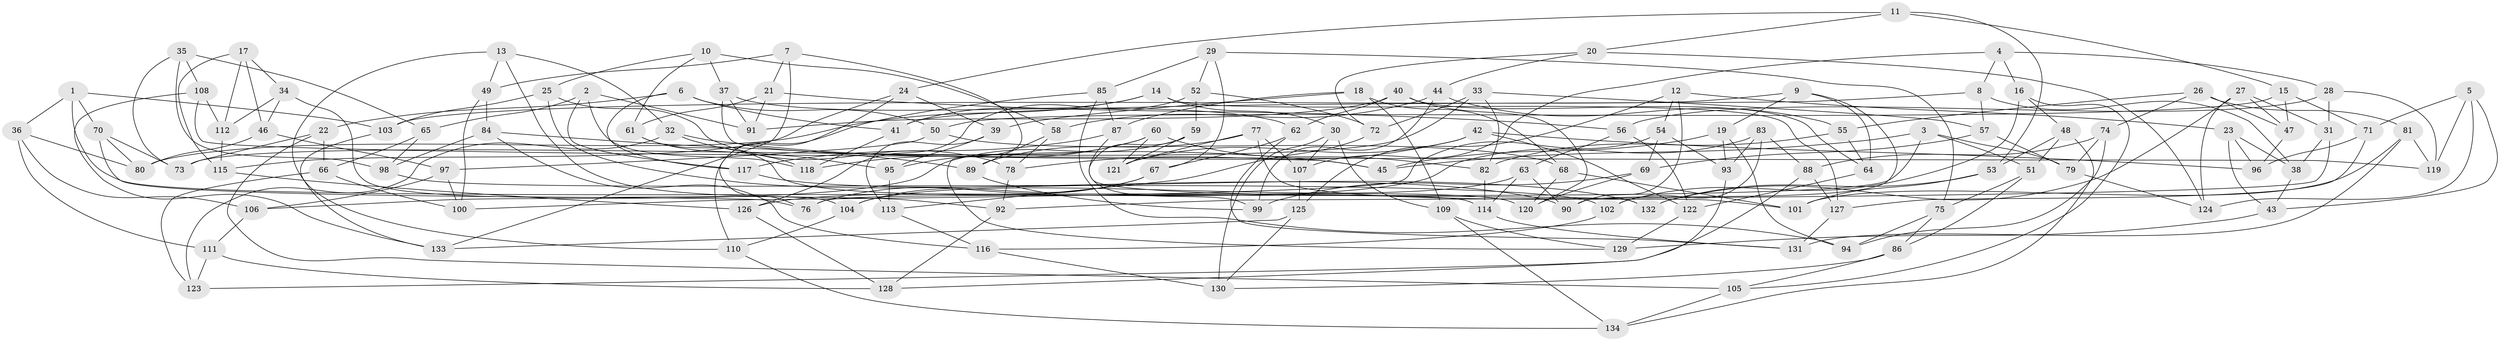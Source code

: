 // Generated by graph-tools (version 1.1) at 2025/03/03/09/25 03:03:10]
// undirected, 134 vertices, 268 edges
graph export_dot {
graph [start="1"]
  node [color=gray90,style=filled];
  1;
  2;
  3;
  4;
  5;
  6;
  7;
  8;
  9;
  10;
  11;
  12;
  13;
  14;
  15;
  16;
  17;
  18;
  19;
  20;
  21;
  22;
  23;
  24;
  25;
  26;
  27;
  28;
  29;
  30;
  31;
  32;
  33;
  34;
  35;
  36;
  37;
  38;
  39;
  40;
  41;
  42;
  43;
  44;
  45;
  46;
  47;
  48;
  49;
  50;
  51;
  52;
  53;
  54;
  55;
  56;
  57;
  58;
  59;
  60;
  61;
  62;
  63;
  64;
  65;
  66;
  67;
  68;
  69;
  70;
  71;
  72;
  73;
  74;
  75;
  76;
  77;
  78;
  79;
  80;
  81;
  82;
  83;
  84;
  85;
  86;
  87;
  88;
  89;
  90;
  91;
  92;
  93;
  94;
  95;
  96;
  97;
  98;
  99;
  100;
  101;
  102;
  103;
  104;
  105;
  106;
  107;
  108;
  109;
  110;
  111;
  112;
  113;
  114;
  115;
  116;
  117;
  118;
  119;
  120;
  121;
  122;
  123;
  124;
  125;
  126;
  127;
  128;
  129;
  130;
  131;
  132;
  133;
  134;
  1 -- 70;
  1 -- 36;
  1 -- 103;
  1 -- 114;
  2 -- 117;
  2 -- 91;
  2 -- 118;
  2 -- 65;
  3 -- 76;
  3 -- 79;
  3 -- 51;
  3 -- 45;
  4 -- 8;
  4 -- 16;
  4 -- 107;
  4 -- 28;
  5 -- 119;
  5 -- 43;
  5 -- 71;
  5 -- 124;
  6 -- 41;
  6 -- 50;
  6 -- 22;
  6 -- 117;
  7 -- 21;
  7 -- 49;
  7 -- 133;
  7 -- 129;
  8 -- 41;
  8 -- 38;
  8 -- 57;
  9 -- 19;
  9 -- 103;
  9 -- 90;
  9 -- 64;
  10 -- 37;
  10 -- 58;
  10 -- 25;
  10 -- 61;
  11 -- 53;
  11 -- 15;
  11 -- 24;
  11 -- 20;
  12 -- 54;
  12 -- 90;
  12 -- 125;
  12 -- 23;
  13 -- 92;
  13 -- 32;
  13 -- 110;
  13 -- 49;
  14 -- 127;
  14 -- 41;
  14 -- 80;
  14 -- 30;
  15 -- 47;
  15 -- 71;
  15 -- 50;
  16 -- 48;
  16 -- 105;
  16 -- 102;
  17 -- 34;
  17 -- 112;
  17 -- 115;
  17 -- 46;
  18 -- 109;
  18 -- 68;
  18 -- 39;
  18 -- 87;
  19 -- 94;
  19 -- 45;
  19 -- 93;
  20 -- 72;
  20 -- 44;
  20 -- 124;
  21 -- 91;
  21 -- 56;
  21 -- 61;
  22 -- 66;
  22 -- 73;
  22 -- 105;
  23 -- 96;
  23 -- 43;
  23 -- 38;
  24 -- 39;
  24 -- 115;
  24 -- 76;
  25 -- 103;
  25 -- 90;
  25 -- 78;
  26 -- 74;
  26 -- 81;
  26 -- 55;
  26 -- 47;
  27 -- 132;
  27 -- 47;
  27 -- 124;
  27 -- 31;
  28 -- 56;
  28 -- 119;
  28 -- 31;
  29 -- 75;
  29 -- 67;
  29 -- 85;
  29 -- 52;
  30 -- 109;
  30 -- 130;
  30 -- 107;
  31 -- 92;
  31 -- 38;
  32 -- 45;
  32 -- 95;
  32 -- 123;
  33 -- 72;
  33 -- 73;
  33 -- 82;
  33 -- 57;
  34 -- 46;
  34 -- 112;
  34 -- 104;
  35 -- 98;
  35 -- 65;
  35 -- 108;
  35 -- 73;
  36 -- 111;
  36 -- 106;
  36 -- 80;
  37 -- 62;
  37 -- 91;
  37 -- 45;
  38 -- 43;
  39 -- 113;
  39 -- 95;
  40 -- 62;
  40 -- 64;
  40 -- 91;
  40 -- 120;
  41 -- 118;
  42 -- 121;
  42 -- 96;
  42 -- 122;
  42 -- 78;
  43 -- 129;
  44 -- 55;
  44 -- 99;
  44 -- 58;
  46 -- 97;
  46 -- 80;
  47 -- 96;
  48 -- 53;
  48 -- 134;
  48 -- 51;
  49 -- 100;
  49 -- 84;
  50 -- 68;
  50 -- 97;
  51 -- 75;
  51 -- 86;
  52 -- 126;
  52 -- 72;
  52 -- 59;
  53 -- 132;
  53 -- 101;
  54 -- 69;
  54 -- 93;
  54 -- 100;
  55 -- 64;
  55 -- 82;
  56 -- 63;
  56 -- 122;
  57 -- 69;
  57 -- 79;
  58 -- 89;
  58 -- 78;
  59 -- 121;
  59 -- 106;
  59 -- 99;
  60 -- 121;
  60 -- 95;
  60 -- 82;
  60 -- 118;
  61 -- 120;
  61 -- 118;
  62 -- 67;
  62 -- 131;
  63 -- 114;
  63 -- 90;
  63 -- 104;
  64 -- 122;
  65 -- 98;
  65 -- 66;
  66 -- 100;
  66 -- 123;
  67 -- 76;
  67 -- 104;
  68 -- 101;
  68 -- 120;
  69 -- 120;
  69 -- 99;
  70 -- 80;
  70 -- 73;
  70 -- 76;
  71 -- 96;
  71 -- 127;
  72 -- 113;
  74 -- 94;
  74 -- 79;
  74 -- 88;
  75 -- 94;
  75 -- 86;
  77 -- 121;
  77 -- 107;
  77 -- 101;
  77 -- 89;
  78 -- 92;
  79 -- 124;
  81 -- 119;
  81 -- 101;
  81 -- 131;
  82 -- 114;
  83 -- 93;
  83 -- 126;
  83 -- 102;
  83 -- 88;
  84 -- 116;
  84 -- 98;
  84 -- 89;
  85 -- 94;
  85 -- 110;
  85 -- 87;
  86 -- 105;
  86 -- 130;
  87 -- 117;
  87 -- 132;
  88 -- 123;
  88 -- 127;
  89 -- 99;
  92 -- 128;
  93 -- 128;
  95 -- 113;
  97 -- 106;
  97 -- 100;
  98 -- 102;
  102 -- 116;
  103 -- 133;
  104 -- 110;
  105 -- 134;
  106 -- 111;
  107 -- 125;
  108 -- 119;
  108 -- 133;
  108 -- 112;
  109 -- 129;
  109 -- 134;
  110 -- 134;
  111 -- 123;
  111 -- 128;
  112 -- 115;
  113 -- 116;
  114 -- 131;
  115 -- 126;
  116 -- 130;
  117 -- 132;
  122 -- 129;
  125 -- 133;
  125 -- 130;
  126 -- 128;
  127 -- 131;
}
